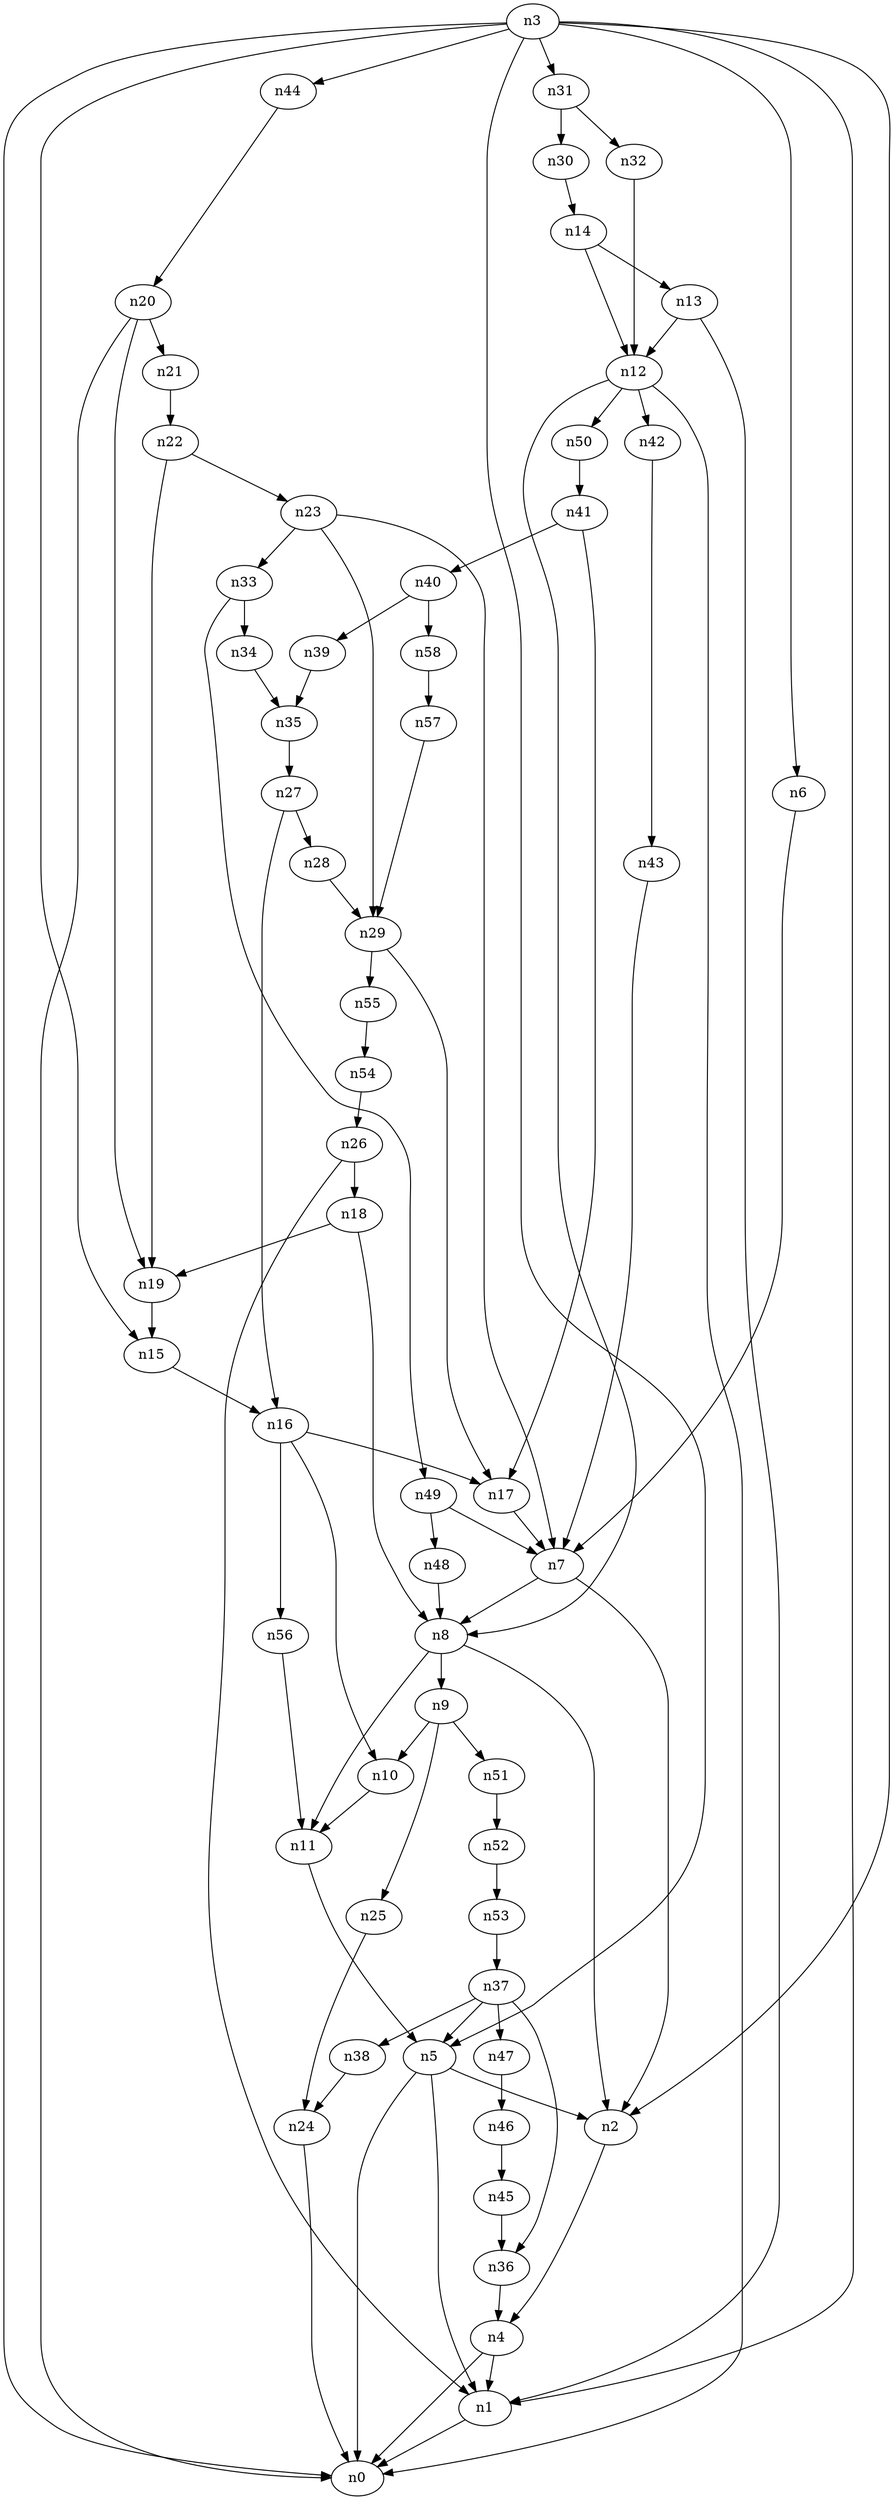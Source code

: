 digraph G {
	n1 -> n0	 [_graphml_id=e54];
	n2 -> n4	 [_graphml_id=e7];
	n3 -> n0	 [_graphml_id=e0];
	n3 -> n1	 [_graphml_id=e3];
	n3 -> n2	 [_graphml_id=e6];
	n3 -> n5	 [_graphml_id=e74];
	n3 -> n6	 [_graphml_id=e9];
	n3 -> n15	 [_graphml_id=e23];
	n3 -> n31	 [_graphml_id=e50];
	n3 -> n44	 [_graphml_id=e72];
	n4 -> n0	 [_graphml_id=e1];
	n4 -> n1	 [_graphml_id=e4];
	n5 -> n0	 [_graphml_id=e2];
	n5 -> n1	 [_graphml_id=e5];
	n5 -> n2	 [_graphml_id=e8];
	n6 -> n7	 [_graphml_id=e10];
	n7 -> n2	 [_graphml_id=e13];
	n7 -> n8	 [_graphml_id=e11];
	n8 -> n2	 [_graphml_id=e12];
	n8 -> n9	 [_graphml_id=e14];
	n8 -> n11	 [_graphml_id=e43];
	n9 -> n10	 [_graphml_id=e15];
	n9 -> n25	 [_graphml_id=e39];
	n9 -> n51	 [_graphml_id=e84];
	n10 -> n11	 [_graphml_id=e16];
	n11 -> n5	 [_graphml_id=e17];
	n12 -> n0	 [_graphml_id=e32];
	n12 -> n8	 [_graphml_id=e18];
	n12 -> n42	 [_graphml_id=e69];
	n12 -> n50	 [_graphml_id=e83];
	n13 -> n1	 [_graphml_id=e20];
	n13 -> n12	 [_graphml_id=e19];
	n14 -> n12	 [_graphml_id=e22];
	n14 -> n13	 [_graphml_id=e21];
	n15 -> n16	 [_graphml_id=e24];
	n16 -> n10	 [_graphml_id=e64];
	n16 -> n17	 [_graphml_id=e25];
	n16 -> n56	 [_graphml_id=e92];
	n17 -> n7	 [_graphml_id=e26];
	n18 -> n8	 [_graphml_id=e27];
	n18 -> n19	 [_graphml_id=e28];
	n19 -> n15	 [_graphml_id=e29];
	n20 -> n0	 [_graphml_id=e31];
	n20 -> n19	 [_graphml_id=e30];
	n20 -> n21	 [_graphml_id=e33];
	n21 -> n22	 [_graphml_id=e34];
	n22 -> n19	 [_graphml_id=e42];
	n22 -> n23	 [_graphml_id=e35];
	n23 -> n7	 [_graphml_id=e36];
	n23 -> n29	 [_graphml_id=e53];
	n23 -> n33	 [_graphml_id=e55];
	n24 -> n0	 [_graphml_id=e37];
	n25 -> n24	 [_graphml_id=e38];
	n26 -> n1	 [_graphml_id=e40];
	n26 -> n18	 [_graphml_id=e41];
	n27 -> n16	 [_graphml_id=e44];
	n27 -> n28	 [_graphml_id=e45];
	n28 -> n29	 [_graphml_id=e46];
	n29 -> n17	 [_graphml_id=e47];
	n29 -> n55	 [_graphml_id=e90];
	n30 -> n14	 [_graphml_id=e48];
	n31 -> n30	 [_graphml_id=e49];
	n31 -> n32	 [_graphml_id=e51];
	n32 -> n12	 [_graphml_id=e52];
	n33 -> n34	 [_graphml_id=e56];
	n33 -> n49	 [_graphml_id=e81];
	n34 -> n35	 [_graphml_id=e57];
	n35 -> n27	 [_graphml_id=e58];
	n36 -> n4	 [_graphml_id=e59];
	n37 -> n5	 [_graphml_id=e61];
	n37 -> n36	 [_graphml_id=e60];
	n37 -> n38	 [_graphml_id=e62];
	n37 -> n47	 [_graphml_id=e78];
	n38 -> n24	 [_graphml_id=e63];
	n39 -> n35	 [_graphml_id=e65];
	n40 -> n39	 [_graphml_id=e66];
	n40 -> n58	 [_graphml_id=e96];
	n41 -> n17	 [_graphml_id=e68];
	n41 -> n40	 [_graphml_id=e67];
	n42 -> n43	 [_graphml_id=e70];
	n43 -> n7	 [_graphml_id=e71];
	n44 -> n20	 [_graphml_id=e73];
	n45 -> n36	 [_graphml_id=e75];
	n46 -> n45	 [_graphml_id=e76];
	n47 -> n46	 [_graphml_id=e77];
	n48 -> n8	 [_graphml_id=e79];
	n49 -> n7	 [_graphml_id=e93];
	n49 -> n48	 [_graphml_id=e80];
	n50 -> n41	 [_graphml_id=e82];
	n51 -> n52	 [_graphml_id=e85];
	n52 -> n53	 [_graphml_id=e86];
	n53 -> n37	 [_graphml_id=e87];
	n54 -> n26	 [_graphml_id=e88];
	n55 -> n54	 [_graphml_id=e89];
	n56 -> n11	 [_graphml_id=e91];
	n57 -> n29	 [_graphml_id=e94];
	n58 -> n57	 [_graphml_id=e95];
}
